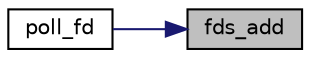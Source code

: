 digraph "fds_add"
{
 // LATEX_PDF_SIZE
  edge [fontname="Helvetica",fontsize="10",labelfontname="Helvetica",labelfontsize="10"];
  node [fontname="Helvetica",fontsize="10",shape=record];
  rankdir="RL";
  Node1 [label="fds_add",height=0.2,width=0.4,color="black", fillcolor="grey75", style="filled", fontcolor="black",tooltip=" "];
  Node1 -> Node2 [dir="back",color="midnightblue",fontsize="10",style="solid",fontname="Helvetica"];
  Node2 [label="poll_fd",height=0.2,width=0.4,color="black", fillcolor="white", style="filled",URL="$clamd__others_8h.html#aec3a4e99d579af71d1f19f3755b20b05",tooltip=" "];
}
